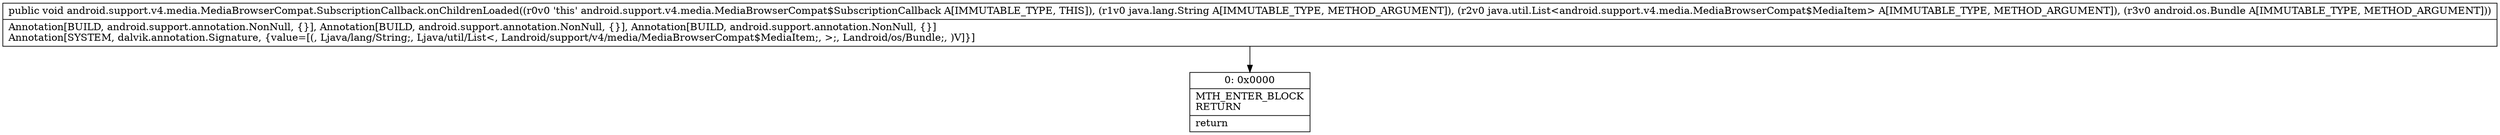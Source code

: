 digraph "CFG forandroid.support.v4.media.MediaBrowserCompat.SubscriptionCallback.onChildrenLoaded(Ljava\/lang\/String;Ljava\/util\/List;Landroid\/os\/Bundle;)V" {
Node_0 [shape=record,label="{0\:\ 0x0000|MTH_ENTER_BLOCK\lRETURN\l|return\l}"];
MethodNode[shape=record,label="{public void android.support.v4.media.MediaBrowserCompat.SubscriptionCallback.onChildrenLoaded((r0v0 'this' android.support.v4.media.MediaBrowserCompat$SubscriptionCallback A[IMMUTABLE_TYPE, THIS]), (r1v0 java.lang.String A[IMMUTABLE_TYPE, METHOD_ARGUMENT]), (r2v0 java.util.List\<android.support.v4.media.MediaBrowserCompat$MediaItem\> A[IMMUTABLE_TYPE, METHOD_ARGUMENT]), (r3v0 android.os.Bundle A[IMMUTABLE_TYPE, METHOD_ARGUMENT]))  | Annotation[BUILD, android.support.annotation.NonNull, \{\}], Annotation[BUILD, android.support.annotation.NonNull, \{\}], Annotation[BUILD, android.support.annotation.NonNull, \{\}]\lAnnotation[SYSTEM, dalvik.annotation.Signature, \{value=[(, Ljava\/lang\/String;, Ljava\/util\/List\<, Landroid\/support\/v4\/media\/MediaBrowserCompat$MediaItem;, \>;, Landroid\/os\/Bundle;, )V]\}]\l}"];
MethodNode -> Node_0;
}

